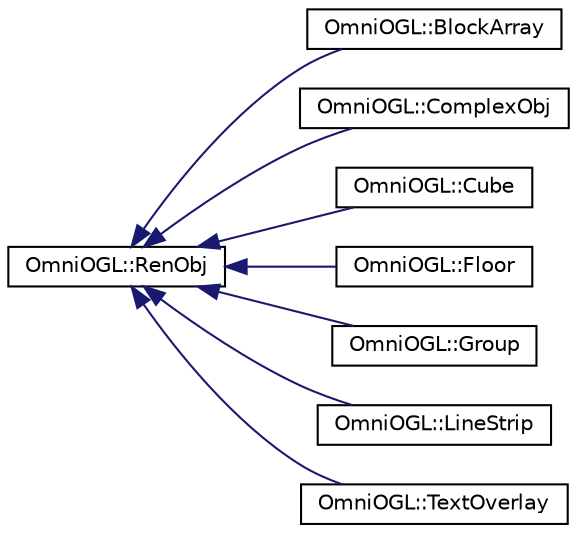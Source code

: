 digraph "Graphical Class Hierarchy"
{
  edge [fontname="Helvetica",fontsize="10",labelfontname="Helvetica",labelfontsize="10"];
  node [fontname="Helvetica",fontsize="10",shape=record];
  rankdir="LR";
  Node1 [label="OmniOGL::RenObj",height=0.2,width=0.4,color="black", fillcolor="white", style="filled",URL="$class_omni_o_g_l_1_1_ren_obj.html",tooltip="The purely virtual base class which is used to represent a single object which will potentially be re..."];
  Node1 -> Node2 [dir="back",color="midnightblue",fontsize="10",style="solid",fontname="Helvetica"];
  Node2 [label="OmniOGL::BlockArray",height=0.2,width=0.4,color="black", fillcolor="white", style="filled",URL="$class_omni_o_g_l_1_1_block_array.html"];
  Node1 -> Node3 [dir="back",color="midnightblue",fontsize="10",style="solid",fontname="Helvetica"];
  Node3 [label="OmniOGL::ComplexObj",height=0.2,width=0.4,color="black", fillcolor="white", style="filled",URL="$class_omni_o_g_l_1_1_complex_obj.html"];
  Node1 -> Node4 [dir="back",color="midnightblue",fontsize="10",style="solid",fontname="Helvetica"];
  Node4 [label="OmniOGL::Cube",height=0.2,width=0.4,color="black", fillcolor="white", style="filled",URL="$class_omni_o_g_l_1_1_cube.html"];
  Node1 -> Node5 [dir="back",color="midnightblue",fontsize="10",style="solid",fontname="Helvetica"];
  Node5 [label="OmniOGL::Floor",height=0.2,width=0.4,color="black", fillcolor="white", style="filled",URL="$class_omni_o_g_l_1_1_floor.html",tooltip="Yields a basic, flat and wide floor."];
  Node1 -> Node6 [dir="back",color="midnightblue",fontsize="10",style="solid",fontname="Helvetica"];
  Node6 [label="OmniOGL::Group",height=0.2,width=0.4,color="black", fillcolor="white", style="filled",URL="$class_omni_o_g_l_1_1_group.html"];
  Node1 -> Node7 [dir="back",color="midnightblue",fontsize="10",style="solid",fontname="Helvetica"];
  Node7 [label="OmniOGL::LineStrip",height=0.2,width=0.4,color="black", fillcolor="white", style="filled",URL="$class_omni_o_g_l_1_1_line_strip.html"];
  Node1 -> Node8 [dir="back",color="midnightblue",fontsize="10",style="solid",fontname="Helvetica"];
  Node8 [label="OmniOGL::TextOverlay",height=0.2,width=0.4,color="black", fillcolor="white", style="filled",URL="$class_omni_o_g_l_1_1_text_overlay.html"];
}
